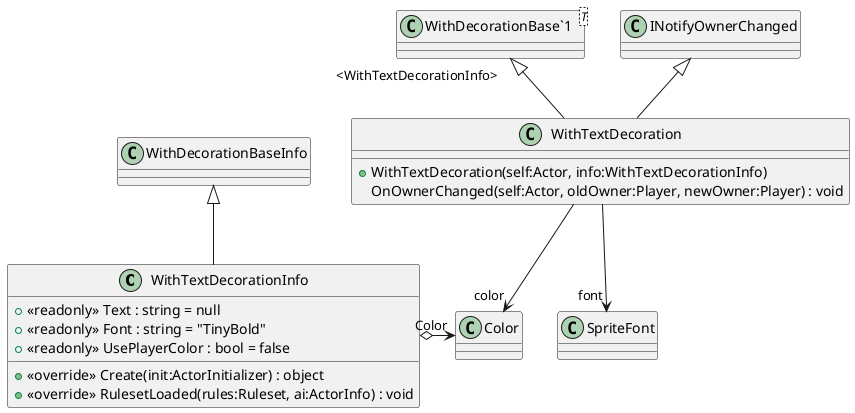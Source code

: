 @startuml
class WithTextDecorationInfo {
    + <<readonly>> Text : string = null
    + <<readonly>> Font : string = "TinyBold"
    + <<readonly>> UsePlayerColor : bool = false
    + <<override>> Create(init:ActorInitializer) : object
    + <<override>> RulesetLoaded(rules:Ruleset, ai:ActorInfo) : void
}
class WithTextDecoration {
    + WithTextDecoration(self:Actor, info:WithTextDecorationInfo)
    OnOwnerChanged(self:Actor, oldOwner:Player, newOwner:Player) : void
}
class "WithDecorationBase`1"<T> {
}
WithDecorationBaseInfo <|-- WithTextDecorationInfo
WithTextDecorationInfo o-> "Color" Color
"WithDecorationBase`1" "<WithTextDecorationInfo>" <|-- WithTextDecoration
INotifyOwnerChanged <|-- WithTextDecoration
WithTextDecoration --> "font" SpriteFont
WithTextDecoration --> "color" Color
@enduml
